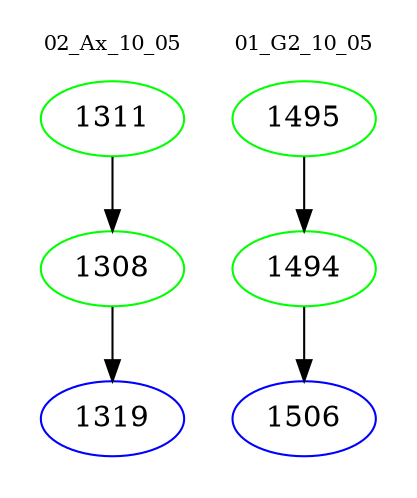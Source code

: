 digraph{
subgraph cluster_0 {
color = white
label = "02_Ax_10_05";
fontsize=10;
T0_1311 [label="1311", color="green"]
T0_1311 -> T0_1308 [color="black"]
T0_1308 [label="1308", color="green"]
T0_1308 -> T0_1319 [color="black"]
T0_1319 [label="1319", color="blue"]
}
subgraph cluster_1 {
color = white
label = "01_G2_10_05";
fontsize=10;
T1_1495 [label="1495", color="green"]
T1_1495 -> T1_1494 [color="black"]
T1_1494 [label="1494", color="green"]
T1_1494 -> T1_1506 [color="black"]
T1_1506 [label="1506", color="blue"]
}
}
